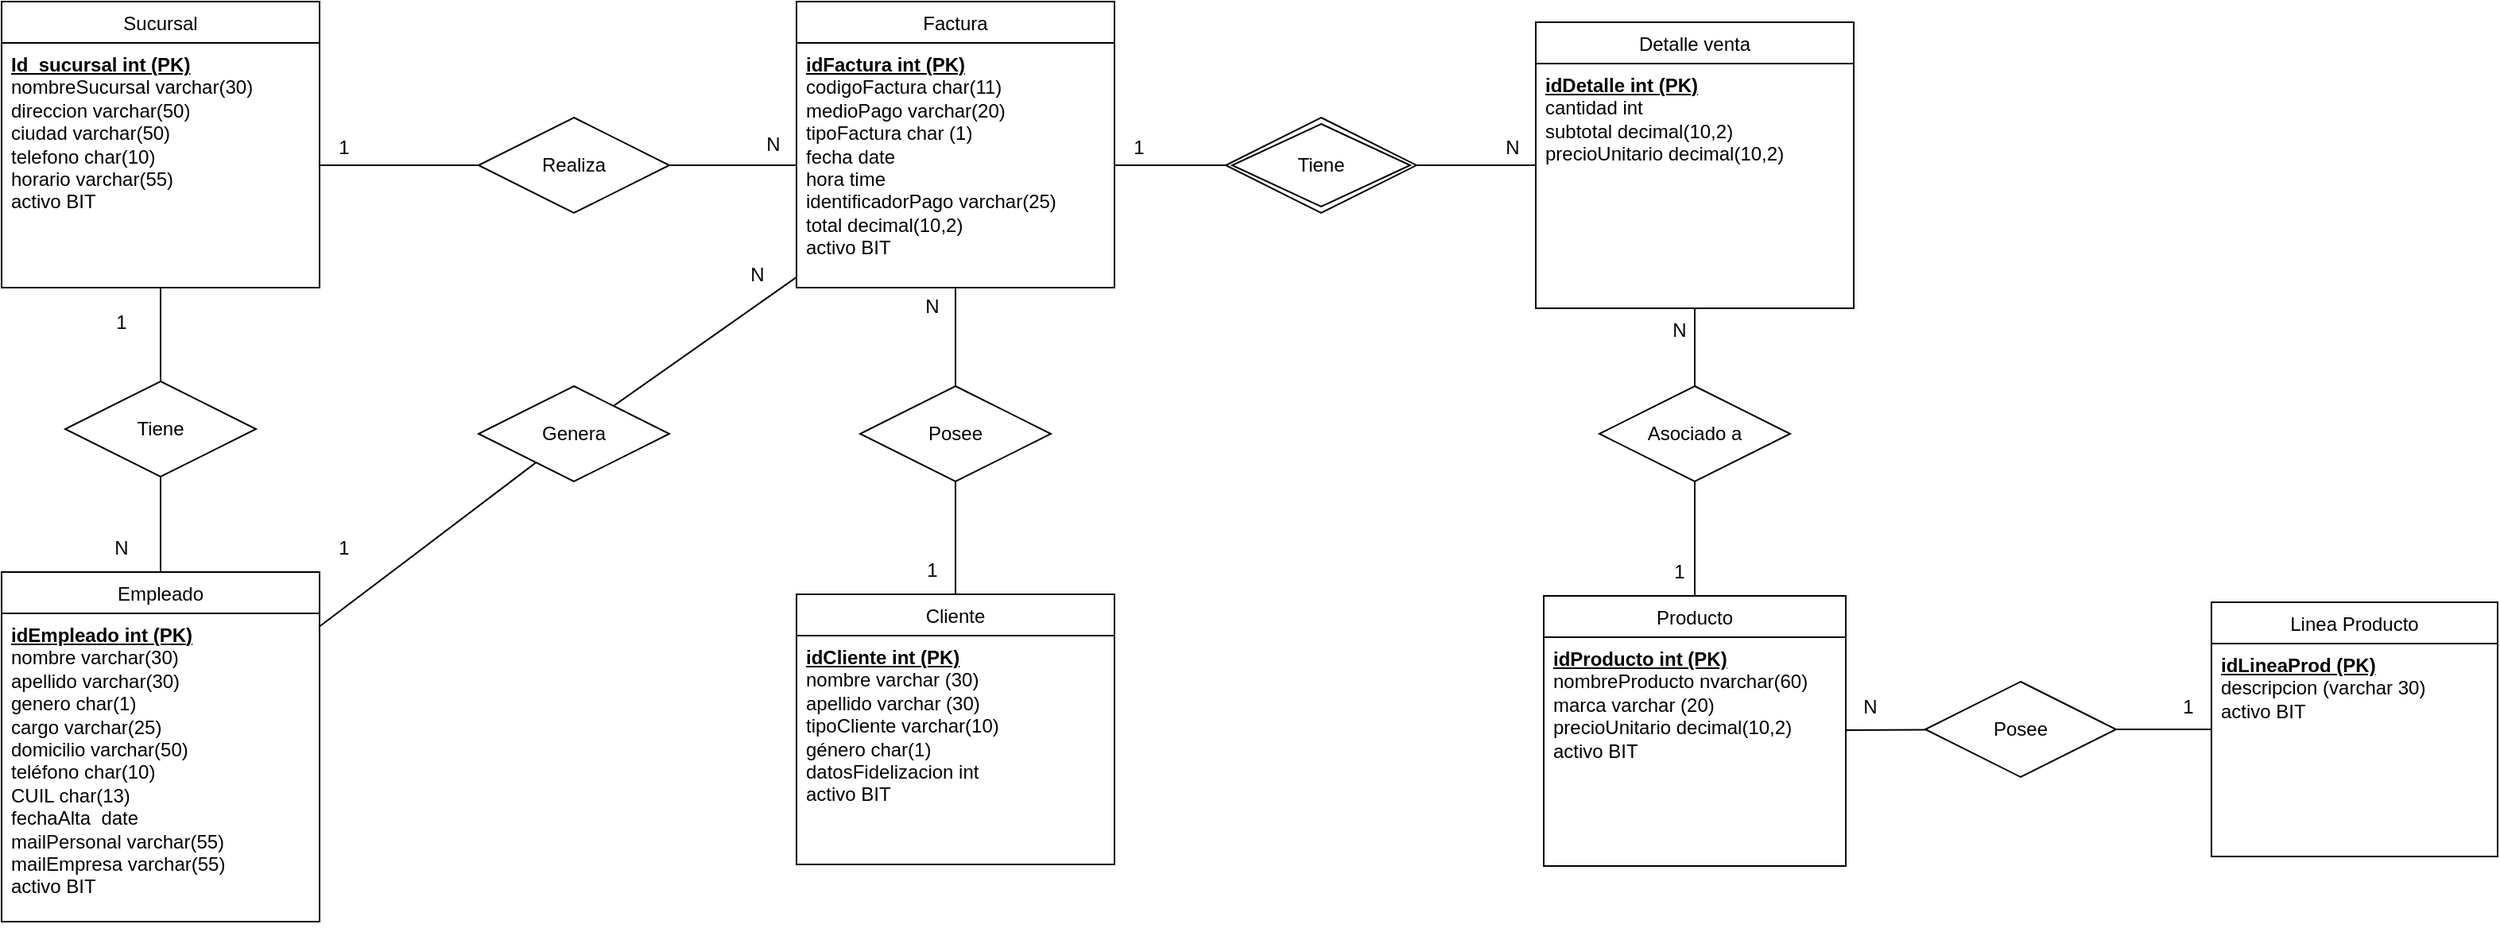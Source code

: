<mxfile version="26.0.16">
  <diagram name="Página-1" id="OK4Wa9bK7aO6ly0KV7S-">
    <mxGraphModel dx="1906" dy="879" grid="1" gridSize="10" guides="1" tooltips="1" connect="1" arrows="1" fold="1" page="1" pageScale="1" pageWidth="1169" pageHeight="827" math="0" shadow="0">
      <root>
        <mxCell id="0" />
        <mxCell id="1" parent="0" />
        <mxCell id="ZijjPFqpIO5Kh_HLUSjP-1" value="&lt;span style=&quot;font-weight: 400;&quot;&gt;Sucursal&lt;/span&gt;" style="swimlane;fontStyle=1;align=center;verticalAlign=top;childLayout=stackLayout;horizontal=1;startSize=26;horizontalStack=0;resizeParent=1;resizeParentMax=0;resizeLast=0;collapsible=1;marginBottom=0;whiteSpace=wrap;html=1;" parent="1" vertex="1">
          <mxGeometry x="50" y="41" width="200" height="180" as="geometry" />
        </mxCell>
        <mxCell id="ZijjPFqpIO5Kh_HLUSjP-2" value="&lt;b&gt;&lt;u&gt;Id_sucursal int (PK)&lt;/u&gt;&lt;/b&gt;&lt;div&gt;nombreSucursal varchar(30)&lt;/div&gt;&lt;div&gt;direccion varchar(50&lt;span style=&quot;background-color: transparent; color: light-dark(rgb(0, 0, 0), rgb(255, 255, 255));&quot;&gt;)&lt;/span&gt;&lt;/div&gt;&lt;div&gt;ciudad varchar(50)&lt;/div&gt;&lt;div&gt;telefono char(10)&lt;br&gt;horario varchar(55)&lt;/div&gt;&lt;div&gt;activo BIT&lt;/div&gt;" style="text;strokeColor=none;fillColor=none;align=left;verticalAlign=top;spacingLeft=4;spacingRight=4;overflow=hidden;rotatable=0;points=[[0,0.5],[1,0.5]];portConstraint=eastwest;whiteSpace=wrap;html=1;" parent="ZijjPFqpIO5Kh_HLUSjP-1" vertex="1">
          <mxGeometry y="26" width="200" height="154" as="geometry" />
        </mxCell>
        <mxCell id="ZijjPFqpIO5Kh_HLUSjP-3" value="&lt;span style=&quot;font-weight: 400;&quot;&gt;Factura&lt;/span&gt;" style="swimlane;fontStyle=1;align=center;verticalAlign=top;childLayout=stackLayout;horizontal=1;startSize=26;horizontalStack=0;resizeParent=1;resizeParentMax=0;resizeLast=0;collapsible=1;marginBottom=0;whiteSpace=wrap;html=1;" parent="1" vertex="1">
          <mxGeometry x="550" y="41" width="200" height="180" as="geometry" />
        </mxCell>
        <mxCell id="ZijjPFqpIO5Kh_HLUSjP-4" value="&lt;div&gt;&lt;b&gt;&lt;u&gt;idFactura int (PK)&lt;/u&gt;&lt;/b&gt;&lt;/div&gt;&lt;div&gt;codigoFactura char(11)&amp;nbsp;&lt;/div&gt;&lt;div&gt;medioPago varchar(20)&lt;br&gt;tipoFactura char (1)&lt;/div&gt;&lt;div&gt;fecha date&lt;/div&gt;&lt;div&gt;hora time&lt;/div&gt;&lt;div&gt;identificadorPago varchar(25)&lt;/div&gt;&lt;div&gt;&lt;span style=&quot;background-color: transparent; color: light-dark(rgb(0, 0, 0), rgb(255, 255, 255));&quot;&gt;total decimal(10,2)&lt;/span&gt;&lt;/div&gt;&lt;div&gt;&lt;span style=&quot;background-color: transparent; color: light-dark(rgb(0, 0, 0), rgb(255, 255, 255));&quot;&gt;activo BIT&lt;/span&gt;&lt;/div&gt;" style="text;strokeColor=none;fillColor=none;align=left;verticalAlign=top;spacingLeft=4;spacingRight=4;overflow=hidden;rotatable=0;points=[[0,0.5],[1,0.5]];portConstraint=eastwest;whiteSpace=wrap;html=1;" parent="ZijjPFqpIO5Kh_HLUSjP-3" vertex="1">
          <mxGeometry y="26" width="200" height="154" as="geometry" />
        </mxCell>
        <mxCell id="ZijjPFqpIO5Kh_HLUSjP-5" value="&lt;span style=&quot;font-weight: 400;&quot;&gt;Detalle venta&lt;/span&gt;" style="swimlane;fontStyle=1;align=center;verticalAlign=top;childLayout=stackLayout;horizontal=1;startSize=26;horizontalStack=0;resizeParent=1;resizeParentMax=0;resizeLast=0;collapsible=1;marginBottom=0;whiteSpace=wrap;html=1;" parent="1" vertex="1">
          <mxGeometry x="1015" y="54" width="200" height="180" as="geometry" />
        </mxCell>
        <mxCell id="ZijjPFqpIO5Kh_HLUSjP-6" value="&lt;div&gt;&lt;b&gt;&lt;u&gt;idDetalle int (PK)&lt;/u&gt;&lt;/b&gt;&lt;/div&gt;&lt;div&gt;&lt;span style=&quot;background-color: transparent; color: light-dark(rgb(0, 0, 0), rgb(255, 255, 255));&quot;&gt;cantidad int&lt;/span&gt;&lt;/div&gt;&lt;div&gt;&lt;span style=&quot;background-color: transparent; color: light-dark(rgb(0, 0, 0), rgb(255, 255, 255));&quot;&gt;subtotal decimal(10,2)&lt;/span&gt;&lt;/div&gt;&lt;div&gt;precioUnitario decimal(10,2)&amp;nbsp;&lt;span style=&quot;background-color: transparent; color: light-dark(rgb(0, 0, 0), rgb(255, 255, 255));&quot;&gt;&lt;/span&gt;&lt;/div&gt;" style="text;strokeColor=none;fillColor=none;align=left;verticalAlign=top;spacingLeft=4;spacingRight=4;overflow=hidden;rotatable=0;points=[[0,0.5],[1,0.5]];portConstraint=eastwest;whiteSpace=wrap;html=1;" parent="ZijjPFqpIO5Kh_HLUSjP-5" vertex="1">
          <mxGeometry y="26" width="200" height="154" as="geometry" />
        </mxCell>
        <mxCell id="ZijjPFqpIO5Kh_HLUSjP-9" value="&lt;span style=&quot;font-weight: 400;&quot;&gt;Cliente&lt;/span&gt;" style="swimlane;fontStyle=1;align=center;verticalAlign=top;childLayout=stackLayout;horizontal=1;startSize=26;horizontalStack=0;resizeParent=1;resizeParentMax=0;resizeLast=0;collapsible=1;marginBottom=0;whiteSpace=wrap;html=1;" parent="1" vertex="1">
          <mxGeometry x="550" y="414" width="200" height="170" as="geometry" />
        </mxCell>
        <mxCell id="ZijjPFqpIO5Kh_HLUSjP-10" value="&lt;div&gt;&lt;u&gt;&lt;b&gt;idCliente int (PK)&lt;/b&gt;&lt;/u&gt;&lt;/div&gt;&lt;div&gt;&lt;span style=&quot;background-color: transparent; color: light-dark(rgb(0, 0, 0), rgb(255, 255, 255));&quot;&gt;nombre varchar (30)&lt;/span&gt;&lt;/div&gt;&lt;div&gt;apellido varchar (30)&lt;br&gt;tipoCliente varchar(10)&lt;/div&gt;&lt;div&gt;&lt;span style=&quot;background-color: transparent; color: light-dark(rgb(0, 0, 0), rgb(255, 255, 255));&quot;&gt;género char(1)&lt;/span&gt;&lt;/div&gt;&lt;div&gt;datosFidelizacion int&lt;/div&gt;&lt;div&gt;activo BIT&lt;/div&gt;" style="text;strokeColor=none;fillColor=none;align=left;verticalAlign=top;spacingLeft=4;spacingRight=4;overflow=hidden;rotatable=0;points=[[0,0.5],[1,0.5]];portConstraint=eastwest;whiteSpace=wrap;html=1;" parent="ZijjPFqpIO5Kh_HLUSjP-9" vertex="1">
          <mxGeometry y="26" width="200" height="144" as="geometry" />
        </mxCell>
        <mxCell id="ZijjPFqpIO5Kh_HLUSjP-11" value="&lt;span style=&quot;font-weight: 400;&quot;&gt;Empleado&lt;/span&gt;" style="swimlane;fontStyle=1;align=center;verticalAlign=top;childLayout=stackLayout;horizontal=1;startSize=26;horizontalStack=0;resizeParent=1;resizeParentMax=0;resizeLast=0;collapsible=1;marginBottom=0;whiteSpace=wrap;html=1;" parent="1" vertex="1">
          <mxGeometry x="50" y="400" width="200" height="220" as="geometry" />
        </mxCell>
        <mxCell id="ZijjPFqpIO5Kh_HLUSjP-12" value="&lt;div&gt;&lt;u&gt;&lt;b style=&quot;&quot;&gt;idEmpleado int (PK&lt;/b&gt;&lt;b style=&quot;background-color: transparent; color: light-dark(rgb(0, 0, 0), rgb(255, 255, 255));&quot;&gt;)&lt;/b&gt;&lt;/u&gt;&lt;/div&gt;&lt;div&gt;nombre varchar(30)&lt;/div&gt;&lt;div&gt;apellido varchar(30)&lt;/div&gt;&lt;div&gt;genero char(1)&lt;br&gt;cargo varchar(25)&lt;/div&gt;&lt;div&gt;domicilio varchar(50)&lt;/div&gt;&lt;div&gt;teléfono char(10)&lt;/div&gt;&lt;div&gt;CUIL char(13)&lt;/div&gt;&lt;div&gt;fechaAlta&amp;nbsp; date&lt;br&gt;&lt;/div&gt;&lt;div&gt;mailPersonal varchar(55)&lt;/div&gt;&lt;div&gt;mailEmpresa varchar(55)&lt;/div&gt;&lt;div&gt;&lt;span style=&quot;background-color: transparent; color: light-dark(rgb(0, 0, 0), rgb(255, 255, 255));&quot;&gt;activo BIT&lt;/span&gt;&lt;/div&gt;" style="text;strokeColor=none;fillColor=none;align=left;verticalAlign=top;spacingLeft=4;spacingRight=4;overflow=hidden;rotatable=0;points=[[0,0.5],[1,0.5]];portConstraint=eastwest;whiteSpace=wrap;html=1;" parent="ZijjPFqpIO5Kh_HLUSjP-11" vertex="1">
          <mxGeometry y="26" width="200" height="194" as="geometry" />
        </mxCell>
        <mxCell id="ZijjPFqpIO5Kh_HLUSjP-14" value="" style="endArrow=none;html=1;rounded=0;" parent="1" source="ZijjPFqpIO5Kh_HLUSjP-2" target="ZijjPFqpIO5Kh_HLUSjP-41" edge="1">
          <mxGeometry width="50" height="50" relative="1" as="geometry">
            <mxPoint x="421" y="146" as="sourcePoint" />
            <mxPoint x="560" y="147" as="targetPoint" />
          </mxGeometry>
        </mxCell>
        <mxCell id="ZijjPFqpIO5Kh_HLUSjP-15" value="1" style="text;html=1;align=center;verticalAlign=middle;resizable=0;points=[];autosize=1;strokeColor=none;fillColor=none;" parent="1" vertex="1">
          <mxGeometry x="110" y="228" width="30" height="30" as="geometry" />
        </mxCell>
        <mxCell id="ZijjPFqpIO5Kh_HLUSjP-16" value="N" style="text;html=1;align=center;verticalAlign=middle;resizable=0;points=[];autosize=1;strokeColor=none;fillColor=none;" parent="1" vertex="1">
          <mxGeometry x="110" y="370" width="30" height="30" as="geometry" />
        </mxCell>
        <mxCell id="ZijjPFqpIO5Kh_HLUSjP-18" value="1" style="text;html=1;align=center;verticalAlign=middle;resizable=0;points=[];autosize=1;strokeColor=none;fillColor=none;" parent="1" vertex="1">
          <mxGeometry x="250" y="118" width="30" height="30" as="geometry" />
        </mxCell>
        <mxCell id="ZijjPFqpIO5Kh_HLUSjP-19" value="N" style="text;html=1;align=center;verticalAlign=middle;resizable=0;points=[];autosize=1;strokeColor=none;fillColor=none;" parent="1" vertex="1">
          <mxGeometry x="520" y="116" width="30" height="30" as="geometry" />
        </mxCell>
        <mxCell id="ZijjPFqpIO5Kh_HLUSjP-21" value="" style="endArrow=none;html=1;rounded=0;" parent="1" source="ZijjPFqpIO5Kh_HLUSjP-11" target="ZijjPFqpIO5Kh_HLUSjP-47" edge="1">
          <mxGeometry width="50" height="50" relative="1" as="geometry">
            <mxPoint x="650" y="260" as="sourcePoint" />
            <mxPoint x="700" y="210" as="targetPoint" />
          </mxGeometry>
        </mxCell>
        <mxCell id="ZijjPFqpIO5Kh_HLUSjP-23" value="N" style="text;html=1;align=center;verticalAlign=middle;resizable=0;points=[];autosize=1;strokeColor=none;fillColor=none;" parent="1" vertex="1">
          <mxGeometry x="510" y="198" width="30" height="30" as="geometry" />
        </mxCell>
        <mxCell id="ZijjPFqpIO5Kh_HLUSjP-29" value="" style="endArrow=none;html=1;rounded=0;exitX=1;exitY=0.5;exitDx=0;exitDy=0;" parent="1" source="ZijjPFqpIO5Kh_HLUSjP-4" target="ZijjPFqpIO5Kh_HLUSjP-59" edge="1">
          <mxGeometry width="50" height="50" relative="1" as="geometry">
            <mxPoint x="750" y="137" as="sourcePoint" />
            <mxPoint x="830" y="144" as="targetPoint" />
          </mxGeometry>
        </mxCell>
        <mxCell id="ZijjPFqpIO5Kh_HLUSjP-30" value="1" style="text;html=1;align=center;verticalAlign=middle;resizable=0;points=[];autosize=1;strokeColor=none;fillColor=none;" parent="1" vertex="1">
          <mxGeometry x="750" y="118" width="30" height="30" as="geometry" />
        </mxCell>
        <mxCell id="ZijjPFqpIO5Kh_HLUSjP-31" value="N" style="text;html=1;align=center;verticalAlign=middle;resizable=0;points=[];autosize=1;strokeColor=none;fillColor=none;" parent="1" vertex="1">
          <mxGeometry x="985" y="118" width="30" height="30" as="geometry" />
        </mxCell>
        <mxCell id="ZijjPFqpIO5Kh_HLUSjP-33" value="" style="endArrow=none;html=1;rounded=0;" parent="1" source="ZijjPFqpIO5Kh_HLUSjP-55" target="ZijjPFqpIO5Kh_HLUSjP-7" edge="1">
          <mxGeometry width="50" height="50" relative="1" as="geometry">
            <mxPoint x="1115" y="222" as="sourcePoint" />
            <mxPoint x="1124" y="320" as="targetPoint" />
          </mxGeometry>
        </mxCell>
        <mxCell id="ZijjPFqpIO5Kh_HLUSjP-34" value="1" style="text;html=1;align=center;verticalAlign=middle;resizable=0;points=[];autosize=1;strokeColor=none;fillColor=none;" parent="1" vertex="1">
          <mxGeometry x="1090" y="385" width="30" height="30" as="geometry" />
        </mxCell>
        <mxCell id="ZijjPFqpIO5Kh_HLUSjP-35" value="N" style="text;html=1;align=center;verticalAlign=middle;resizable=0;points=[];autosize=1;strokeColor=none;fillColor=none;" parent="1" vertex="1">
          <mxGeometry x="1090" y="233" width="30" height="30" as="geometry" />
        </mxCell>
        <mxCell id="ZijjPFqpIO5Kh_HLUSjP-36" value="&lt;div&gt;&lt;br&gt;&lt;/div&gt;" style="text;html=1;align=center;verticalAlign=middle;resizable=0;points=[];autosize=1;strokeColor=none;fillColor=none;" parent="1" vertex="1">
          <mxGeometry x="1165" y="263" width="20" height="30" as="geometry" />
        </mxCell>
        <mxCell id="ZijjPFqpIO5Kh_HLUSjP-41" value="&lt;span style=&quot;text-wrap-mode: nowrap;&quot;&gt;Tiene&lt;/span&gt;" style="shape=rhombus;perimeter=rhombusPerimeter;whiteSpace=wrap;html=1;align=center;" parent="1" vertex="1">
          <mxGeometry x="90" y="280" width="120" height="60" as="geometry" />
        </mxCell>
        <mxCell id="ZijjPFqpIO5Kh_HLUSjP-42" value="" style="endArrow=none;html=1;rounded=0;" parent="1" source="ZijjPFqpIO5Kh_HLUSjP-41" target="ZijjPFqpIO5Kh_HLUSjP-11" edge="1">
          <mxGeometry width="50" height="50" relative="1" as="geometry">
            <mxPoint x="160" y="240" as="sourcePoint" />
            <mxPoint x="160" y="290" as="targetPoint" />
          </mxGeometry>
        </mxCell>
        <mxCell id="ZijjPFqpIO5Kh_HLUSjP-43" value="&lt;span style=&quot;text-wrap-mode: nowrap;&quot;&gt;Realiza&lt;/span&gt;" style="shape=rhombus;perimeter=rhombusPerimeter;whiteSpace=wrap;html=1;align=center;" parent="1" vertex="1">
          <mxGeometry x="350" y="114" width="120" height="60" as="geometry" />
        </mxCell>
        <mxCell id="ZijjPFqpIO5Kh_HLUSjP-44" value="" style="endArrow=none;html=1;rounded=0;" parent="1" source="ZijjPFqpIO5Kh_HLUSjP-2" target="ZijjPFqpIO5Kh_HLUSjP-43" edge="1">
          <mxGeometry width="50" height="50" relative="1" as="geometry">
            <mxPoint x="160" y="240" as="sourcePoint" />
            <mxPoint x="160" y="290" as="targetPoint" />
          </mxGeometry>
        </mxCell>
        <mxCell id="ZijjPFqpIO5Kh_HLUSjP-45" value="" style="endArrow=none;html=1;rounded=0;" parent="1" source="ZijjPFqpIO5Kh_HLUSjP-43" target="ZijjPFqpIO5Kh_HLUSjP-4" edge="1">
          <mxGeometry width="50" height="50" relative="1" as="geometry">
            <mxPoint x="260" y="182" as="sourcePoint" />
            <mxPoint x="366" y="202" as="targetPoint" />
          </mxGeometry>
        </mxCell>
        <mxCell id="ZijjPFqpIO5Kh_HLUSjP-47" value="&lt;span style=&quot;text-wrap-mode: nowrap;&quot;&gt;Genera&lt;/span&gt;" style="shape=rhombus;perimeter=rhombusPerimeter;whiteSpace=wrap;html=1;align=center;" parent="1" vertex="1">
          <mxGeometry x="350" y="283" width="120" height="60" as="geometry" />
        </mxCell>
        <mxCell id="ZijjPFqpIO5Kh_HLUSjP-48" value="" style="endArrow=none;html=1;rounded=0;" parent="1" source="ZijjPFqpIO5Kh_HLUSjP-47" target="ZijjPFqpIO5Kh_HLUSjP-4" edge="1">
          <mxGeometry width="50" height="50" relative="1" as="geometry">
            <mxPoint x="260" y="415" as="sourcePoint" />
            <mxPoint x="347" y="346" as="targetPoint" />
          </mxGeometry>
        </mxCell>
        <mxCell id="ZijjPFqpIO5Kh_HLUSjP-49" value="1" style="text;html=1;align=center;verticalAlign=middle;resizable=0;points=[];autosize=1;strokeColor=none;fillColor=none;" parent="1" vertex="1">
          <mxGeometry x="250" y="370" width="30" height="30" as="geometry" />
        </mxCell>
        <mxCell id="ZijjPFqpIO5Kh_HLUSjP-50" value="&lt;span style=&quot;text-wrap-mode: nowrap;&quot;&gt;Posee&lt;/span&gt;" style="shape=rhombus;perimeter=rhombusPerimeter;whiteSpace=wrap;html=1;align=center;" parent="1" vertex="1">
          <mxGeometry x="590" y="283" width="120" height="60" as="geometry" />
        </mxCell>
        <mxCell id="ZijjPFqpIO5Kh_HLUSjP-51" value="1" style="text;html=1;align=center;verticalAlign=middle;resizable=0;points=[];autosize=1;strokeColor=none;fillColor=none;" parent="1" vertex="1">
          <mxGeometry x="620" y="384" width="30" height="30" as="geometry" />
        </mxCell>
        <mxCell id="ZijjPFqpIO5Kh_HLUSjP-52" value="" style="endArrow=none;html=1;rounded=0;entryX=0.5;entryY=1;entryDx=0;entryDy=0;" parent="1" source="ZijjPFqpIO5Kh_HLUSjP-9" target="ZijjPFqpIO5Kh_HLUSjP-50" edge="1">
          <mxGeometry width="50" height="50" relative="1" as="geometry">
            <mxPoint x="425" y="320" as="sourcePoint" />
            <mxPoint x="560" y="225" as="targetPoint" />
          </mxGeometry>
        </mxCell>
        <mxCell id="ZijjPFqpIO5Kh_HLUSjP-53" value="" style="endArrow=none;html=1;rounded=0;" parent="1" source="ZijjPFqpIO5Kh_HLUSjP-50" target="ZijjPFqpIO5Kh_HLUSjP-3" edge="1">
          <mxGeometry width="50" height="50" relative="1" as="geometry">
            <mxPoint x="425" y="320" as="sourcePoint" />
            <mxPoint x="560" y="225" as="targetPoint" />
          </mxGeometry>
        </mxCell>
        <mxCell id="ZijjPFqpIO5Kh_HLUSjP-54" value="N" style="text;html=1;align=center;verticalAlign=middle;resizable=0;points=[];autosize=1;strokeColor=none;fillColor=none;" parent="1" vertex="1">
          <mxGeometry x="620" y="218" width="30" height="30" as="geometry" />
        </mxCell>
        <mxCell id="ZijjPFqpIO5Kh_HLUSjP-55" value="Asociado a" style="shape=rhombus;perimeter=rhombusPerimeter;whiteSpace=wrap;html=1;align=center;" parent="1" vertex="1">
          <mxGeometry x="1055" y="283" width="120" height="60" as="geometry" />
        </mxCell>
        <mxCell id="ZijjPFqpIO5Kh_HLUSjP-56" value="" style="endArrow=none;html=1;rounded=0;" parent="1" source="ZijjPFqpIO5Kh_HLUSjP-5" target="ZijjPFqpIO5Kh_HLUSjP-55" edge="1">
          <mxGeometry width="50" height="50" relative="1" as="geometry">
            <mxPoint x="1125" y="370" as="sourcePoint" />
            <mxPoint x="1125" y="460" as="targetPoint" />
          </mxGeometry>
        </mxCell>
        <mxCell id="ZijjPFqpIO5Kh_HLUSjP-58" value="" style="endArrow=none;html=1;rounded=0;" parent="1" source="ZijjPFqpIO5Kh_HLUSjP-5" target="ZijjPFqpIO5Kh_HLUSjP-59" edge="1">
          <mxGeometry width="50" height="50" relative="1" as="geometry">
            <mxPoint x="760" y="154" as="sourcePoint" />
            <mxPoint x="950" y="144" as="targetPoint" />
          </mxGeometry>
        </mxCell>
        <mxCell id="ZijjPFqpIO5Kh_HLUSjP-59" value="Tiene" style="shape=rhombus;double=1;perimeter=rhombusPerimeter;whiteSpace=wrap;html=1;align=center;" parent="1" vertex="1">
          <mxGeometry x="820" y="114" width="120" height="60" as="geometry" />
        </mxCell>
        <mxCell id="ZijjPFqpIO5Kh_HLUSjP-65" value="&lt;span style=&quot;font-weight: 400;&quot;&gt;Linea Producto&lt;/span&gt;" style="swimlane;fontStyle=1;align=center;verticalAlign=top;childLayout=stackLayout;horizontal=1;startSize=26;horizontalStack=0;resizeParent=1;resizeParentMax=0;resizeLast=0;collapsible=1;marginBottom=0;whiteSpace=wrap;html=1;" parent="1" vertex="1">
          <mxGeometry x="1440" y="419" width="180" height="160" as="geometry" />
        </mxCell>
        <mxCell id="ZijjPFqpIO5Kh_HLUSjP-66" value="&lt;div&gt;&lt;b&gt;&lt;u&gt;idLineaProd (PK)&lt;/u&gt;&lt;/b&gt;&lt;/div&gt;&lt;div&gt;&lt;span style=&quot;background-color: transparent; color: light-dark(rgb(0, 0, 0), rgb(255, 255, 255));&quot;&gt;descripcion (varchar 30)&amp;nbsp;&lt;br&gt;&lt;/span&gt;&lt;/div&gt;&lt;div&gt;&lt;span style=&quot;background-color: transparent; color: light-dark(rgb(0, 0, 0), rgb(255, 255, 255));&quot;&gt;activo BIT&lt;/span&gt;&lt;/div&gt;" style="text;strokeColor=none;fillColor=none;align=left;verticalAlign=top;spacingLeft=4;spacingRight=4;overflow=hidden;rotatable=0;points=[[0,0.5],[1,0.5]];portConstraint=eastwest;whiteSpace=wrap;html=1;" parent="ZijjPFqpIO5Kh_HLUSjP-65" vertex="1">
          <mxGeometry y="26" width="180" height="134" as="geometry" />
        </mxCell>
        <mxCell id="ZijjPFqpIO5Kh_HLUSjP-73" value="Posee" style="shape=rhombus;perimeter=rhombusPerimeter;whiteSpace=wrap;html=1;align=center;" parent="1" vertex="1">
          <mxGeometry x="1260" y="469" width="120" height="60" as="geometry" />
        </mxCell>
        <mxCell id="ZijjPFqpIO5Kh_HLUSjP-76" value="" style="endArrow=none;html=1;rounded=0;" parent="1" source="ZijjPFqpIO5Kh_HLUSjP-7" edge="1">
          <mxGeometry width="50" height="50" relative="1" as="geometry">
            <mxPoint x="1125" y="353" as="sourcePoint" />
            <mxPoint x="1140" y="430" as="targetPoint" />
          </mxGeometry>
        </mxCell>
        <mxCell id="ZijjPFqpIO5Kh_HLUSjP-77" value="" style="endArrow=none;html=1;rounded=0;" parent="1" source="ZijjPFqpIO5Kh_HLUSjP-73" target="ZijjPFqpIO5Kh_HLUSjP-7" edge="1">
          <mxGeometry width="50" height="50" relative="1" as="geometry">
            <mxPoint x="1286" y="486" as="sourcePoint" />
            <mxPoint x="1140" y="430" as="targetPoint" />
          </mxGeometry>
        </mxCell>
        <mxCell id="ZijjPFqpIO5Kh_HLUSjP-7" value="&lt;span style=&quot;font-weight: 400;&quot;&gt;Producto&lt;/span&gt;" style="swimlane;fontStyle=1;align=center;verticalAlign=top;childLayout=stackLayout;horizontal=1;startSize=26;horizontalStack=0;resizeParent=1;resizeParentMax=0;resizeLast=0;collapsible=1;marginBottom=0;whiteSpace=wrap;html=1;" parent="1" vertex="1">
          <mxGeometry x="1020" y="415" width="190" height="170" as="geometry" />
        </mxCell>
        <mxCell id="ZijjPFqpIO5Kh_HLUSjP-8" value="&lt;div&gt;&lt;u&gt;&lt;b&gt;idProducto int (PK)&lt;/b&gt;&lt;/u&gt;&lt;/div&gt;&lt;div&gt;nombreProducto nvarchar(60)&lt;/div&gt;&lt;div&gt;&lt;span style=&quot;background-color: transparent; color: light-dark(rgb(0, 0, 0), rgb(255, 255, 255));&quot;&gt;marca varchar (20)&lt;/span&gt;&lt;/div&gt;&lt;div&gt;precioUnitario decimal(10,2)&lt;/div&gt;&lt;div&gt;activo BIT&lt;/div&gt;" style="text;strokeColor=none;fillColor=none;align=left;verticalAlign=top;spacingLeft=4;spacingRight=4;overflow=hidden;rotatable=0;points=[[0,0.5],[1,0.5]];portConstraint=eastwest;whiteSpace=wrap;html=1;" parent="ZijjPFqpIO5Kh_HLUSjP-7" vertex="1">
          <mxGeometry y="26" width="190" height="144" as="geometry" />
        </mxCell>
        <mxCell id="ZijjPFqpIO5Kh_HLUSjP-78" value="" style="endArrow=none;html=1;rounded=0;" parent="1" source="ZijjPFqpIO5Kh_HLUSjP-65" target="ZijjPFqpIO5Kh_HLUSjP-73" edge="1">
          <mxGeometry width="50" height="50" relative="1" as="geometry">
            <mxPoint x="1125" y="353" as="sourcePoint" />
            <mxPoint x="1125" y="425" as="targetPoint" />
          </mxGeometry>
        </mxCell>
        <mxCell id="ZijjPFqpIO5Kh_HLUSjP-79" value="N" style="text;html=1;align=center;verticalAlign=middle;resizable=0;points=[];autosize=1;strokeColor=none;fillColor=none;" parent="1" vertex="1">
          <mxGeometry x="1210" y="470" width="30" height="30" as="geometry" />
        </mxCell>
        <mxCell id="ZijjPFqpIO5Kh_HLUSjP-80" value="1" style="text;html=1;align=center;verticalAlign=middle;resizable=0;points=[];autosize=1;strokeColor=none;fillColor=none;" parent="1" vertex="1">
          <mxGeometry x="1410" y="470" width="30" height="30" as="geometry" />
        </mxCell>
      </root>
    </mxGraphModel>
  </diagram>
</mxfile>
